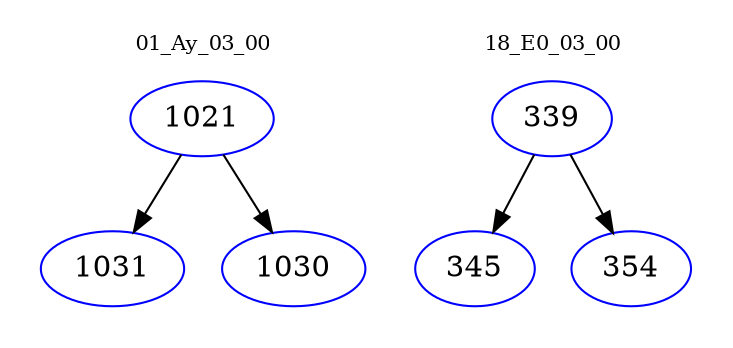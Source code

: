 digraph{
subgraph cluster_0 {
color = white
label = "01_Ay_03_00";
fontsize=10;
T0_1021 [label="1021", color="blue"]
T0_1021 -> T0_1031 [color="black"]
T0_1031 [label="1031", color="blue"]
T0_1021 -> T0_1030 [color="black"]
T0_1030 [label="1030", color="blue"]
}
subgraph cluster_1 {
color = white
label = "18_E0_03_00";
fontsize=10;
T1_339 [label="339", color="blue"]
T1_339 -> T1_345 [color="black"]
T1_345 [label="345", color="blue"]
T1_339 -> T1_354 [color="black"]
T1_354 [label="354", color="blue"]
}
}
